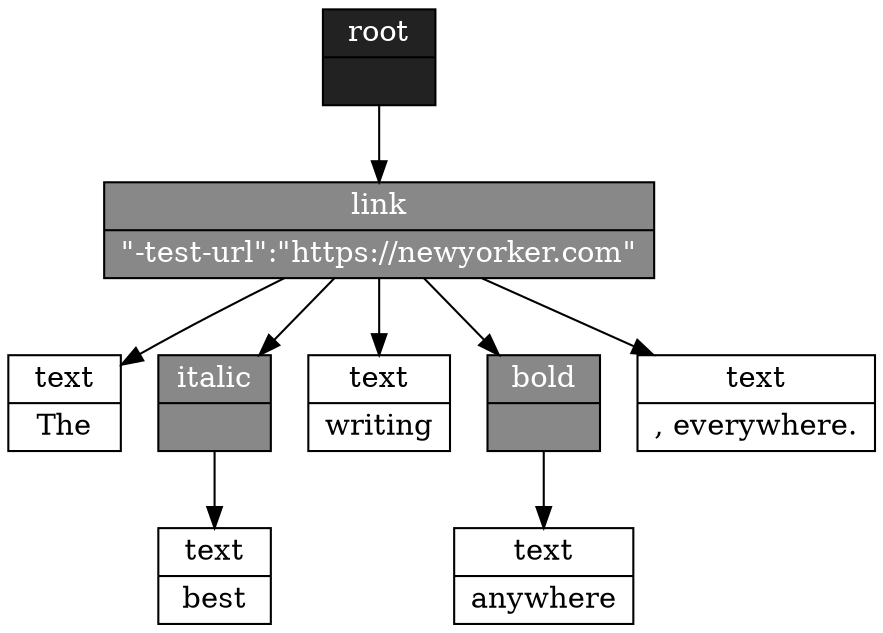digraph atjson{
  node [shape=record];
  root1 [label="{root|{}}" style=filled fillcolor="#222222" fontcolor="#FFFFFF"];
  link2 [label="{link|{\"-test-url\":\"https://newyorker.com\"}}" style=filled fillcolor="#888888" fontcolor="#FFFFFF"];
  text3 [label="{text|The }" style=filled fillcolor="#FFFFFF" fontcolor="#000000"];
  italic4 [label="{italic|{}}" style=filled fillcolor="#888888" fontcolor="#FFFFFF"];
  text5 [label="{text|best}" style=filled fillcolor="#FFFFFF" fontcolor="#000000"];
  text6 [label="{text| writing }" style=filled fillcolor="#FFFFFF" fontcolor="#000000"];
  bold7 [label="{bold|{}}" style=filled fillcolor="#888888" fontcolor="#FFFFFF"];
  text8 [label="{text|anywhere}" style=filled fillcolor="#FFFFFF" fontcolor="#000000"];
  text9 [label="{text|, everywhere.}" style=filled fillcolor="#FFFFFF" fontcolor="#000000"];
  link2 -> text3;
  italic4 -> text5;
  link2 -> italic4;
  link2 -> text6;
  bold7 -> text8;
  link2 -> bold7;
  link2 -> text9;
  root1 -> link2;
}